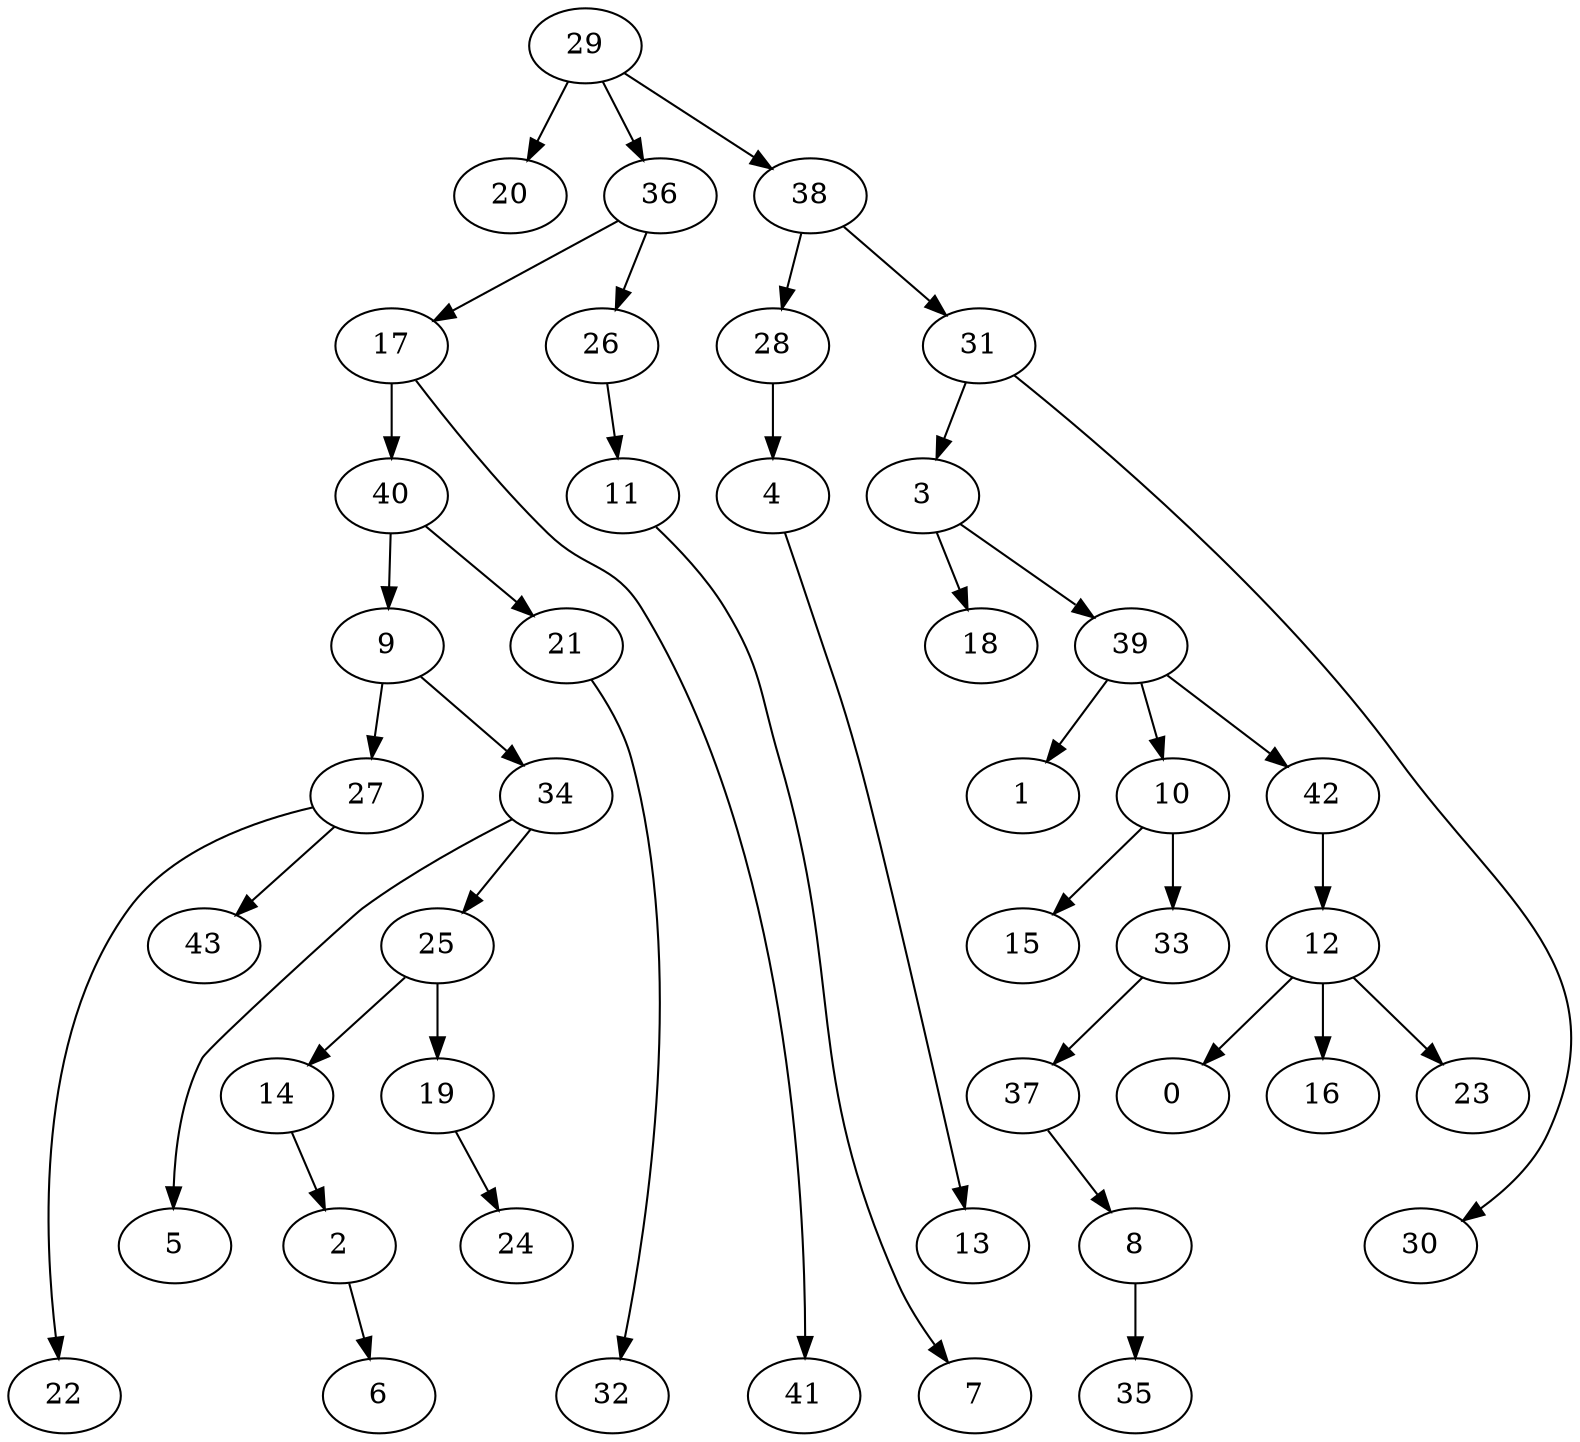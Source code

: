 digraph G {
    2;
    6;
    3;
    18;
    39;
    1;
    10;
    42;
    4;
    13;
    8;
    35;
    9;
    27;
    34;
    22;
    43;
    5;
    25;
    15;
    33;
    37;
    11;
    7;
    12;
    0;
    16;
    23;
    14;
    17;
    40;
    41;
    21;
    19;
    24;
    32;
    26;
    28;
    29;
    20;
    36;
    38;
    31;
    30;
    2 -> 6 [weight=0];
    3 -> 18 [weight=0];
    3 -> 39 [weight=0];
    39 -> 1 [weight=0];
    39 -> 10 [weight=0];
    39 -> 42 [weight=0];
    10 -> 15 [weight=0];
    10 -> 33 [weight=1];
    42 -> 12 [weight=0];
    4 -> 13 [weight=0];
    8 -> 35 [weight=1];
    9 -> 27 [weight=0];
    9 -> 34 [weight=0];
    27 -> 22 [weight=0];
    27 -> 43 [weight=0];
    34 -> 5 [weight=0];
    34 -> 25 [weight=0];
    25 -> 14 [weight=0];
    25 -> 19 [weight=0];
    33 -> 37 [weight=0];
    37 -> 8 [weight=0];
    11 -> 7 [weight=0];
    12 -> 0 [weight=1];
    12 -> 16 [weight=0];
    12 -> 23 [weight=1];
    14 -> 2 [weight=0];
    17 -> 40 [weight=1];
    17 -> 41 [weight=0];
    40 -> 9 [weight=0];
    40 -> 21 [weight=0];
    21 -> 32 [weight=0];
    19 -> 24 [weight=0];
    26 -> 11 [weight=0];
    28 -> 4 [weight=1];
    29 -> 20 [weight=2];
    29 -> 36 [weight=2];
    29 -> 38 [weight=0];
    36 -> 17 [weight=0];
    36 -> 26 [weight=0];
    38 -> 28 [weight=0];
    38 -> 31 [weight=0];
    31 -> 3 [weight=0];
    31 -> 30 [weight=0];
}
